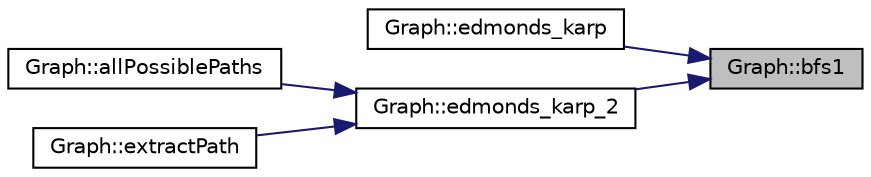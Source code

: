digraph "Graph::bfs1"
{
 // LATEX_PDF_SIZE
  edge [fontname="Helvetica",fontsize="10",labelfontname="Helvetica",labelfontsize="10"];
  node [fontname="Helvetica",fontsize="10",shape=record];
  rankdir="RL";
  Node1 [label="Graph::bfs1",height=0.2,width=0.4,color="black", fillcolor="grey75", style="filled", fontcolor="black",tooltip=" "];
  Node1 -> Node2 [dir="back",color="midnightblue",fontsize="10",style="solid",fontname="Helvetica"];
  Node2 [label="Graph::edmonds_karp",height=0.2,width=0.4,color="black", fillcolor="white", style="filled",URL="$class_graph.html#ab68891652ad50c3552539a44611ae0d8",tooltip=" "];
  Node1 -> Node3 [dir="back",color="midnightblue",fontsize="10",style="solid",fontname="Helvetica"];
  Node3 [label="Graph::edmonds_karp_2",height=0.2,width=0.4,color="black", fillcolor="white", style="filled",URL="$class_graph.html#ae280077a511f2c82aa12fc19c765ed09",tooltip=" "];
  Node3 -> Node4 [dir="back",color="midnightblue",fontsize="10",style="solid",fontname="Helvetica"];
  Node4 [label="Graph::allPossiblePaths",height=0.2,width=0.4,color="black", fillcolor="white", style="filled",URL="$class_graph.html#a3674e777846e86dcb0706e34bff03210",tooltip=" "];
  Node3 -> Node5 [dir="back",color="midnightblue",fontsize="10",style="solid",fontname="Helvetica"];
  Node5 [label="Graph::extractPath",height=0.2,width=0.4,color="black", fillcolor="white", style="filled",URL="$class_graph.html#a7aeb68a94ab9cfe1302cb160a7f73e27",tooltip=" "];
}
